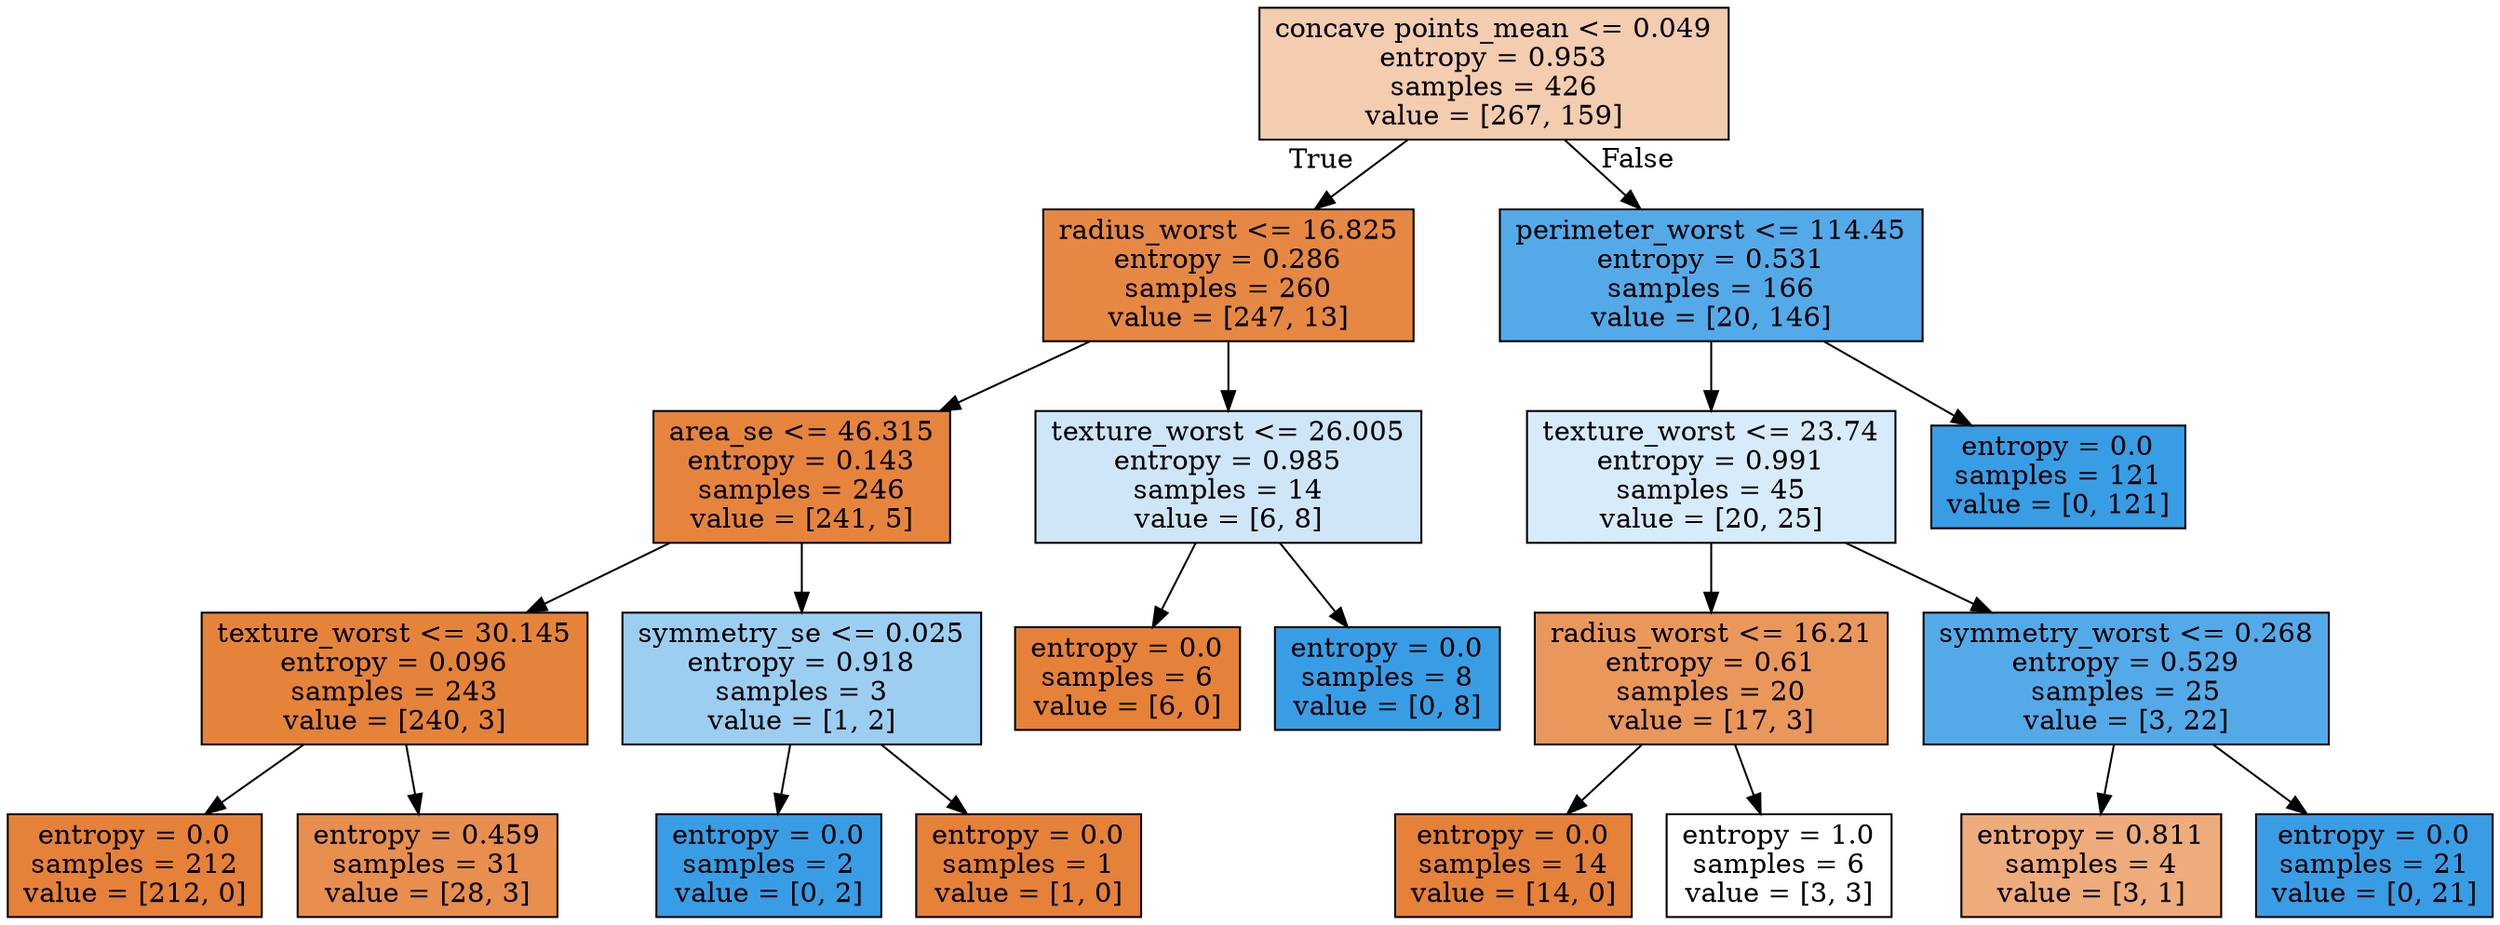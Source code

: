 digraph Tree {
node [shape=box, style="filled", color="black"] ;
0 [label="concave points_mean <= 0.049\nentropy = 0.953\nsamples = 426\nvalue = [267, 159]", fillcolor="#f4ccaf"] ;
1 [label="radius_worst <= 16.825\nentropy = 0.286\nsamples = 260\nvalue = [247, 13]", fillcolor="#e68843"] ;
0 -> 1 [labeldistance=2.5, labelangle=45, headlabel="True"] ;
2 [label="area_se <= 46.315\nentropy = 0.143\nsamples = 246\nvalue = [241, 5]", fillcolor="#e6843d"] ;
1 -> 2 ;
3 [label="texture_worst <= 30.145\nentropy = 0.096\nsamples = 243\nvalue = [240, 3]", fillcolor="#e5833b"] ;
2 -> 3 ;
4 [label="entropy = 0.0\nsamples = 212\nvalue = [212, 0]", fillcolor="#e58139"] ;
3 -> 4 ;
5 [label="entropy = 0.459\nsamples = 31\nvalue = [28, 3]", fillcolor="#e88e4e"] ;
3 -> 5 ;
6 [label="symmetry_se <= 0.025\nentropy = 0.918\nsamples = 3\nvalue = [1, 2]", fillcolor="#9ccef2"] ;
2 -> 6 ;
7 [label="entropy = 0.0\nsamples = 2\nvalue = [0, 2]", fillcolor="#399de5"] ;
6 -> 7 ;
8 [label="entropy = 0.0\nsamples = 1\nvalue = [1, 0]", fillcolor="#e58139"] ;
6 -> 8 ;
9 [label="texture_worst <= 26.005\nentropy = 0.985\nsamples = 14\nvalue = [6, 8]", fillcolor="#cee6f8"] ;
1 -> 9 ;
10 [label="entropy = 0.0\nsamples = 6\nvalue = [6, 0]", fillcolor="#e58139"] ;
9 -> 10 ;
11 [label="entropy = 0.0\nsamples = 8\nvalue = [0, 8]", fillcolor="#399de5"] ;
9 -> 11 ;
12 [label="perimeter_worst <= 114.45\nentropy = 0.531\nsamples = 166\nvalue = [20, 146]", fillcolor="#54aae9"] ;
0 -> 12 [labeldistance=2.5, labelangle=-45, headlabel="False"] ;
13 [label="texture_worst <= 23.74\nentropy = 0.991\nsamples = 45\nvalue = [20, 25]", fillcolor="#d7ebfa"] ;
12 -> 13 ;
14 [label="radius_worst <= 16.21\nentropy = 0.61\nsamples = 20\nvalue = [17, 3]", fillcolor="#ea975c"] ;
13 -> 14 ;
15 [label="entropy = 0.0\nsamples = 14\nvalue = [14, 0]", fillcolor="#e58139"] ;
14 -> 15 ;
16 [label="entropy = 1.0\nsamples = 6\nvalue = [3, 3]", fillcolor="#ffffff"] ;
14 -> 16 ;
17 [label="symmetry_worst <= 0.268\nentropy = 0.529\nsamples = 25\nvalue = [3, 22]", fillcolor="#54aae9"] ;
13 -> 17 ;
18 [label="entropy = 0.811\nsamples = 4\nvalue = [3, 1]", fillcolor="#eeab7b"] ;
17 -> 18 ;
19 [label="entropy = 0.0\nsamples = 21\nvalue = [0, 21]", fillcolor="#399de5"] ;
17 -> 19 ;
20 [label="entropy = 0.0\nsamples = 121\nvalue = [0, 121]", fillcolor="#399de5"] ;
12 -> 20 ;
}